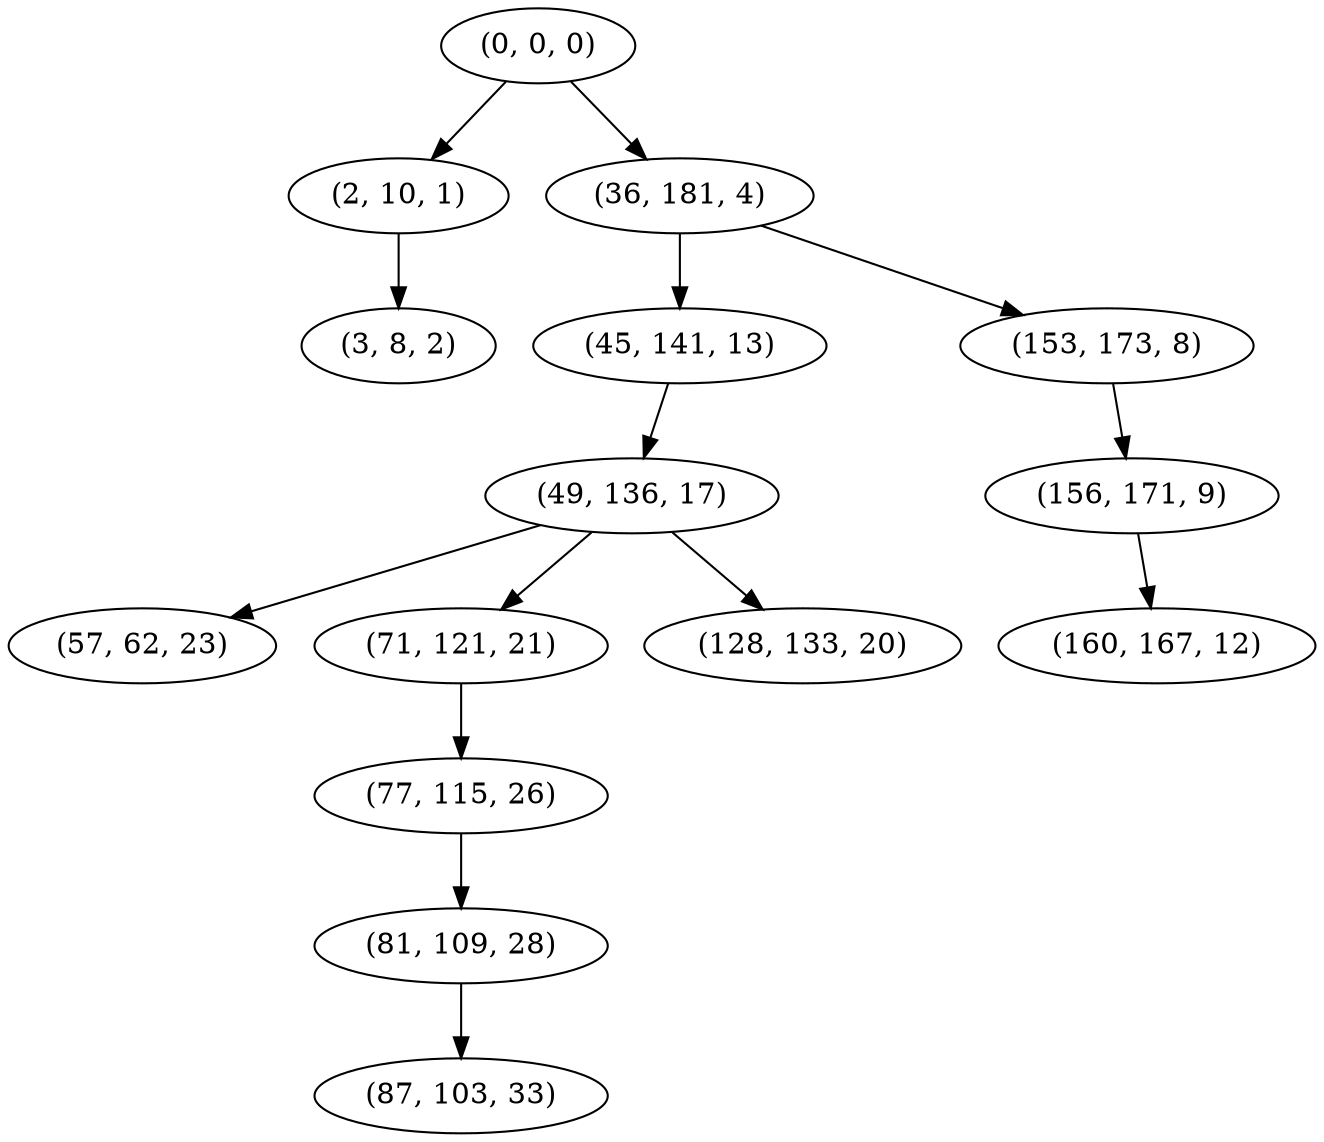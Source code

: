 digraph tree {
    "(0, 0, 0)";
    "(2, 10, 1)";
    "(3, 8, 2)";
    "(36, 181, 4)";
    "(45, 141, 13)";
    "(49, 136, 17)";
    "(57, 62, 23)";
    "(71, 121, 21)";
    "(77, 115, 26)";
    "(81, 109, 28)";
    "(87, 103, 33)";
    "(128, 133, 20)";
    "(153, 173, 8)";
    "(156, 171, 9)";
    "(160, 167, 12)";
    "(0, 0, 0)" -> "(2, 10, 1)";
    "(0, 0, 0)" -> "(36, 181, 4)";
    "(2, 10, 1)" -> "(3, 8, 2)";
    "(36, 181, 4)" -> "(45, 141, 13)";
    "(36, 181, 4)" -> "(153, 173, 8)";
    "(45, 141, 13)" -> "(49, 136, 17)";
    "(49, 136, 17)" -> "(57, 62, 23)";
    "(49, 136, 17)" -> "(71, 121, 21)";
    "(49, 136, 17)" -> "(128, 133, 20)";
    "(71, 121, 21)" -> "(77, 115, 26)";
    "(77, 115, 26)" -> "(81, 109, 28)";
    "(81, 109, 28)" -> "(87, 103, 33)";
    "(153, 173, 8)" -> "(156, 171, 9)";
    "(156, 171, 9)" -> "(160, 167, 12)";
}

